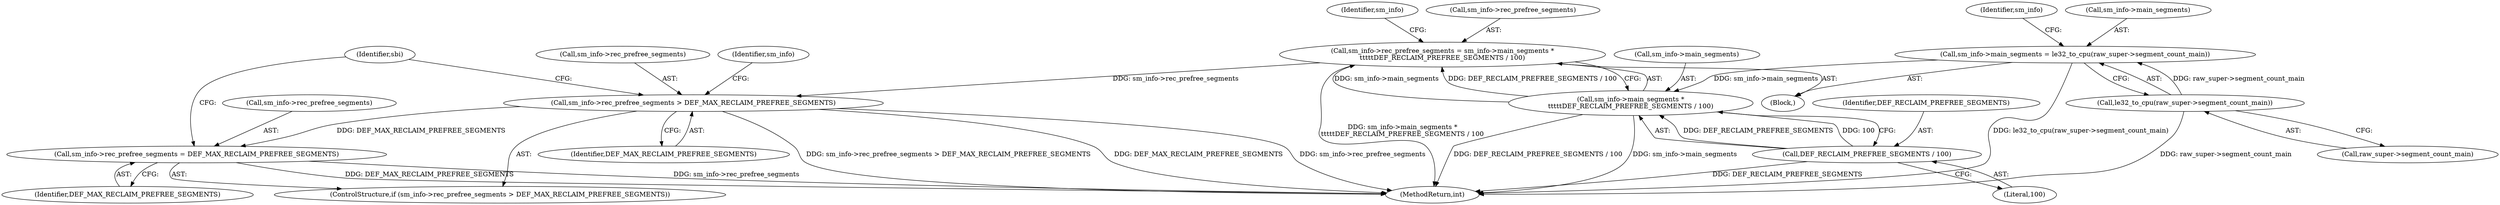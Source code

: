 digraph "0_linux_d4fdf8ba0e5808ba9ad6b44337783bd9935e0982@API" {
"1000207" [label="(Call,sm_info->rec_prefree_segments = DEF_MAX_RECLAIM_PREFREE_SEGMENTS)"];
"1000202" [label="(Call,sm_info->rec_prefree_segments > DEF_MAX_RECLAIM_PREFREE_SEGMENTS)"];
"1000190" [label="(Call,sm_info->rec_prefree_segments = sm_info->main_segments *\n\t\t\t\t\tDEF_RECLAIM_PREFREE_SEGMENTS / 100)"];
"1000194" [label="(Call,sm_info->main_segments *\n\t\t\t\t\tDEF_RECLAIM_PREFREE_SEGMENTS / 100)"];
"1000174" [label="(Call,sm_info->main_segments = le32_to_cpu(raw_super->segment_count_main))"];
"1000178" [label="(Call,le32_to_cpu(raw_super->segment_count_main))"];
"1000198" [label="(Call,DEF_RECLAIM_PREFREE_SEGMENTS / 100)"];
"1000201" [label="(ControlStructure,if (sm_info->rec_prefree_segments > DEF_MAX_RECLAIM_PREFREE_SEGMENTS))"];
"1000184" [label="(Identifier,sm_info)"];
"1000179" [label="(Call,raw_super->segment_count_main)"];
"1000312" [label="(MethodReturn,int)"];
"1000104" [label="(Block,)"];
"1000174" [label="(Call,sm_info->main_segments = le32_to_cpu(raw_super->segment_count_main))"];
"1000204" [label="(Identifier,sm_info)"];
"1000178" [label="(Call,le32_to_cpu(raw_super->segment_count_main))"];
"1000215" [label="(Identifier,sbi)"];
"1000199" [label="(Identifier,DEF_RECLAIM_PREFREE_SEGMENTS)"];
"1000191" [label="(Call,sm_info->rec_prefree_segments)"];
"1000209" [label="(Identifier,sm_info)"];
"1000198" [label="(Call,DEF_RECLAIM_PREFREE_SEGMENTS / 100)"];
"1000195" [label="(Call,sm_info->main_segments)"];
"1000200" [label="(Literal,100)"];
"1000207" [label="(Call,sm_info->rec_prefree_segments = DEF_MAX_RECLAIM_PREFREE_SEGMENTS)"];
"1000203" [label="(Call,sm_info->rec_prefree_segments)"];
"1000194" [label="(Call,sm_info->main_segments *\n\t\t\t\t\tDEF_RECLAIM_PREFREE_SEGMENTS / 100)"];
"1000175" [label="(Call,sm_info->main_segments)"];
"1000208" [label="(Call,sm_info->rec_prefree_segments)"];
"1000202" [label="(Call,sm_info->rec_prefree_segments > DEF_MAX_RECLAIM_PREFREE_SEGMENTS)"];
"1000190" [label="(Call,sm_info->rec_prefree_segments = sm_info->main_segments *\n\t\t\t\t\tDEF_RECLAIM_PREFREE_SEGMENTS / 100)"];
"1000211" [label="(Identifier,DEF_MAX_RECLAIM_PREFREE_SEGMENTS)"];
"1000206" [label="(Identifier,DEF_MAX_RECLAIM_PREFREE_SEGMENTS)"];
"1000207" -> "1000201"  [label="AST: "];
"1000207" -> "1000211"  [label="CFG: "];
"1000208" -> "1000207"  [label="AST: "];
"1000211" -> "1000207"  [label="AST: "];
"1000215" -> "1000207"  [label="CFG: "];
"1000207" -> "1000312"  [label="DDG: sm_info->rec_prefree_segments"];
"1000207" -> "1000312"  [label="DDG: DEF_MAX_RECLAIM_PREFREE_SEGMENTS"];
"1000202" -> "1000207"  [label="DDG: DEF_MAX_RECLAIM_PREFREE_SEGMENTS"];
"1000202" -> "1000201"  [label="AST: "];
"1000202" -> "1000206"  [label="CFG: "];
"1000203" -> "1000202"  [label="AST: "];
"1000206" -> "1000202"  [label="AST: "];
"1000209" -> "1000202"  [label="CFG: "];
"1000215" -> "1000202"  [label="CFG: "];
"1000202" -> "1000312"  [label="DDG: DEF_MAX_RECLAIM_PREFREE_SEGMENTS"];
"1000202" -> "1000312"  [label="DDG: sm_info->rec_prefree_segments"];
"1000202" -> "1000312"  [label="DDG: sm_info->rec_prefree_segments > DEF_MAX_RECLAIM_PREFREE_SEGMENTS"];
"1000190" -> "1000202"  [label="DDG: sm_info->rec_prefree_segments"];
"1000190" -> "1000104"  [label="AST: "];
"1000190" -> "1000194"  [label="CFG: "];
"1000191" -> "1000190"  [label="AST: "];
"1000194" -> "1000190"  [label="AST: "];
"1000204" -> "1000190"  [label="CFG: "];
"1000190" -> "1000312"  [label="DDG: sm_info->main_segments *\n\t\t\t\t\tDEF_RECLAIM_PREFREE_SEGMENTS / 100"];
"1000194" -> "1000190"  [label="DDG: sm_info->main_segments"];
"1000194" -> "1000190"  [label="DDG: DEF_RECLAIM_PREFREE_SEGMENTS / 100"];
"1000194" -> "1000198"  [label="CFG: "];
"1000195" -> "1000194"  [label="AST: "];
"1000198" -> "1000194"  [label="AST: "];
"1000194" -> "1000312"  [label="DDG: sm_info->main_segments"];
"1000194" -> "1000312"  [label="DDG: DEF_RECLAIM_PREFREE_SEGMENTS / 100"];
"1000174" -> "1000194"  [label="DDG: sm_info->main_segments"];
"1000198" -> "1000194"  [label="DDG: DEF_RECLAIM_PREFREE_SEGMENTS"];
"1000198" -> "1000194"  [label="DDG: 100"];
"1000174" -> "1000104"  [label="AST: "];
"1000174" -> "1000178"  [label="CFG: "];
"1000175" -> "1000174"  [label="AST: "];
"1000178" -> "1000174"  [label="AST: "];
"1000184" -> "1000174"  [label="CFG: "];
"1000174" -> "1000312"  [label="DDG: le32_to_cpu(raw_super->segment_count_main)"];
"1000178" -> "1000174"  [label="DDG: raw_super->segment_count_main"];
"1000178" -> "1000179"  [label="CFG: "];
"1000179" -> "1000178"  [label="AST: "];
"1000178" -> "1000312"  [label="DDG: raw_super->segment_count_main"];
"1000198" -> "1000200"  [label="CFG: "];
"1000199" -> "1000198"  [label="AST: "];
"1000200" -> "1000198"  [label="AST: "];
"1000198" -> "1000312"  [label="DDG: DEF_RECLAIM_PREFREE_SEGMENTS"];
}
